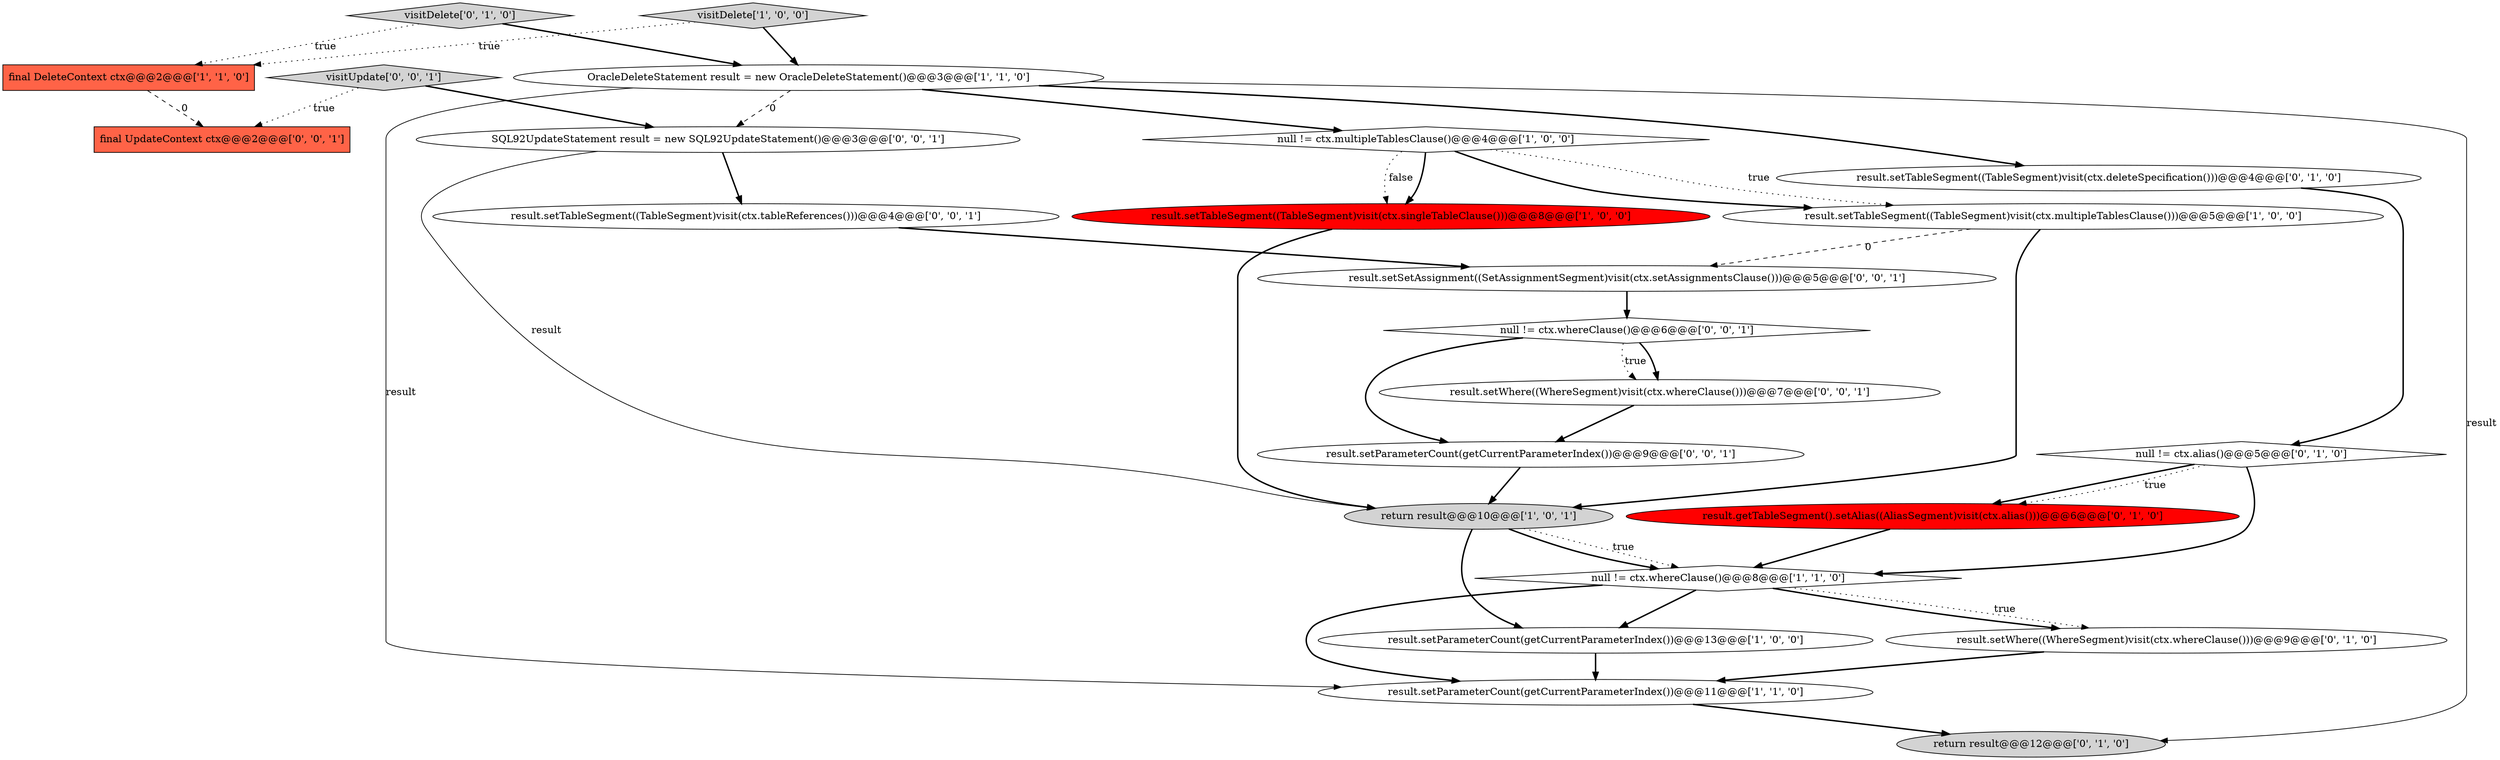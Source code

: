 digraph {
3 [style = filled, label = "return result@@@10@@@['1', '0', '1']", fillcolor = lightgray, shape = ellipse image = "AAA0AAABBB1BBB"];
20 [style = filled, label = "final UpdateContext ctx@@@2@@@['0', '0', '1']", fillcolor = tomato, shape = box image = "AAA0AAABBB3BBB"];
12 [style = filled, label = "result.setWhere((WhereSegment)visit(ctx.whereClause()))@@@9@@@['0', '1', '0']", fillcolor = white, shape = ellipse image = "AAA0AAABBB2BBB"];
23 [style = filled, label = "result.setWhere((WhereSegment)visit(ctx.whereClause()))@@@7@@@['0', '0', '1']", fillcolor = white, shape = ellipse image = "AAA0AAABBB3BBB"];
14 [style = filled, label = "result.getTableSegment().setAlias((AliasSegment)visit(ctx.alias()))@@@6@@@['0', '1', '0']", fillcolor = red, shape = ellipse image = "AAA1AAABBB2BBB"];
2 [style = filled, label = "final DeleteContext ctx@@@2@@@['1', '1', '0']", fillcolor = tomato, shape = box image = "AAA0AAABBB1BBB"];
7 [style = filled, label = "null != ctx.whereClause()@@@8@@@['1', '1', '0']", fillcolor = white, shape = diamond image = "AAA0AAABBB1BBB"];
8 [style = filled, label = "result.setTableSegment((TableSegment)visit(ctx.singleTableClause()))@@@8@@@['1', '0', '0']", fillcolor = red, shape = ellipse image = "AAA1AAABBB1BBB"];
15 [style = filled, label = "visitDelete['0', '1', '0']", fillcolor = lightgray, shape = diamond image = "AAA0AAABBB2BBB"];
21 [style = filled, label = "SQL92UpdateStatement result = new SQL92UpdateStatement()@@@3@@@['0', '0', '1']", fillcolor = white, shape = ellipse image = "AAA0AAABBB3BBB"];
11 [style = filled, label = "result.setTableSegment((TableSegment)visit(ctx.deleteSpecification()))@@@4@@@['0', '1', '0']", fillcolor = white, shape = ellipse image = "AAA0AAABBB2BBB"];
18 [style = filled, label = "visitUpdate['0', '0', '1']", fillcolor = lightgray, shape = diamond image = "AAA0AAABBB3BBB"];
16 [style = filled, label = "result.setParameterCount(getCurrentParameterIndex())@@@9@@@['0', '0', '1']", fillcolor = white, shape = ellipse image = "AAA0AAABBB3BBB"];
10 [style = filled, label = "null != ctx.alias()@@@5@@@['0', '1', '0']", fillcolor = white, shape = diamond image = "AAA0AAABBB2BBB"];
6 [style = filled, label = "result.setTableSegment((TableSegment)visit(ctx.multipleTablesClause()))@@@5@@@['1', '0', '0']", fillcolor = white, shape = ellipse image = "AAA0AAABBB1BBB"];
13 [style = filled, label = "return result@@@12@@@['0', '1', '0']", fillcolor = lightgray, shape = ellipse image = "AAA0AAABBB2BBB"];
22 [style = filled, label = "result.setSetAssignment((SetAssignmentSegment)visit(ctx.setAssignmentsClause()))@@@5@@@['0', '0', '1']", fillcolor = white, shape = ellipse image = "AAA0AAABBB3BBB"];
4 [style = filled, label = "result.setParameterCount(getCurrentParameterIndex())@@@13@@@['1', '0', '0']", fillcolor = white, shape = ellipse image = "AAA0AAABBB1BBB"];
0 [style = filled, label = "OracleDeleteStatement result = new OracleDeleteStatement()@@@3@@@['1', '1', '0']", fillcolor = white, shape = ellipse image = "AAA0AAABBB1BBB"];
19 [style = filled, label = "result.setTableSegment((TableSegment)visit(ctx.tableReferences()))@@@4@@@['0', '0', '1']", fillcolor = white, shape = ellipse image = "AAA0AAABBB3BBB"];
1 [style = filled, label = "visitDelete['1', '0', '0']", fillcolor = lightgray, shape = diamond image = "AAA0AAABBB1BBB"];
17 [style = filled, label = "null != ctx.whereClause()@@@6@@@['0', '0', '1']", fillcolor = white, shape = diamond image = "AAA0AAABBB3BBB"];
5 [style = filled, label = "result.setParameterCount(getCurrentParameterIndex())@@@11@@@['1', '1', '0']", fillcolor = white, shape = ellipse image = "AAA0AAABBB1BBB"];
9 [style = filled, label = "null != ctx.multipleTablesClause()@@@4@@@['1', '0', '0']", fillcolor = white, shape = diamond image = "AAA0AAABBB1BBB"];
16->3 [style = bold, label=""];
6->3 [style = bold, label=""];
0->9 [style = bold, label=""];
23->16 [style = bold, label=""];
3->7 [style = dotted, label="true"];
2->20 [style = dashed, label="0"];
12->5 [style = bold, label=""];
21->19 [style = bold, label=""];
10->14 [style = bold, label=""];
7->12 [style = bold, label=""];
0->13 [style = solid, label="result"];
15->2 [style = dotted, label="true"];
8->3 [style = bold, label=""];
0->11 [style = bold, label=""];
21->3 [style = solid, label="result"];
1->0 [style = bold, label=""];
7->4 [style = bold, label=""];
18->20 [style = dotted, label="true"];
9->8 [style = bold, label=""];
9->6 [style = dotted, label="true"];
3->4 [style = bold, label=""];
10->7 [style = bold, label=""];
17->23 [style = bold, label=""];
6->22 [style = dashed, label="0"];
17->23 [style = dotted, label="true"];
9->6 [style = bold, label=""];
14->7 [style = bold, label=""];
7->12 [style = dotted, label="true"];
10->14 [style = dotted, label="true"];
9->8 [style = dotted, label="false"];
7->5 [style = bold, label=""];
3->7 [style = bold, label=""];
11->10 [style = bold, label=""];
0->21 [style = dashed, label="0"];
15->0 [style = bold, label=""];
5->13 [style = bold, label=""];
0->5 [style = solid, label="result"];
22->17 [style = bold, label=""];
18->21 [style = bold, label=""];
1->2 [style = dotted, label="true"];
19->22 [style = bold, label=""];
4->5 [style = bold, label=""];
17->16 [style = bold, label=""];
}
